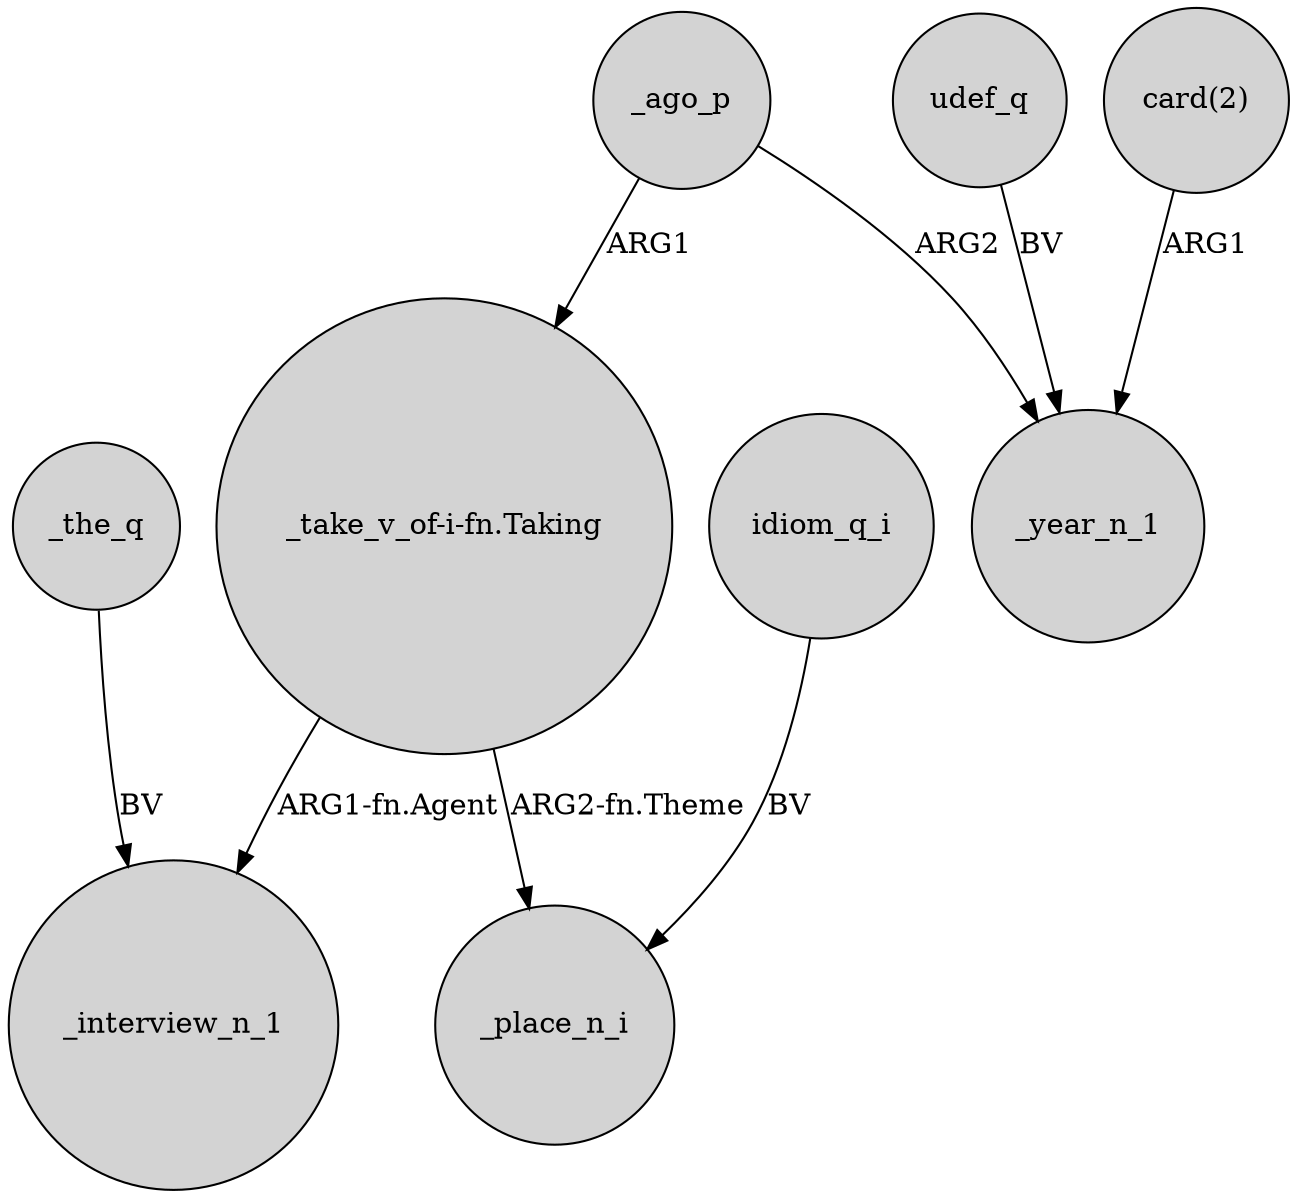 digraph {
	node [shape=circle style=filled]
	"_take_v_of-i-fn.Taking" -> _interview_n_1 [label="ARG1-fn.Agent"]
	_ago_p -> "_take_v_of-i-fn.Taking" [label=ARG1]
	udef_q -> _year_n_1 [label=BV]
	idiom_q_i -> _place_n_i [label=BV]
	"card(2)" -> _year_n_1 [label=ARG1]
	_the_q -> _interview_n_1 [label=BV]
	"_take_v_of-i-fn.Taking" -> _place_n_i [label="ARG2-fn.Theme"]
	_ago_p -> _year_n_1 [label=ARG2]
}

